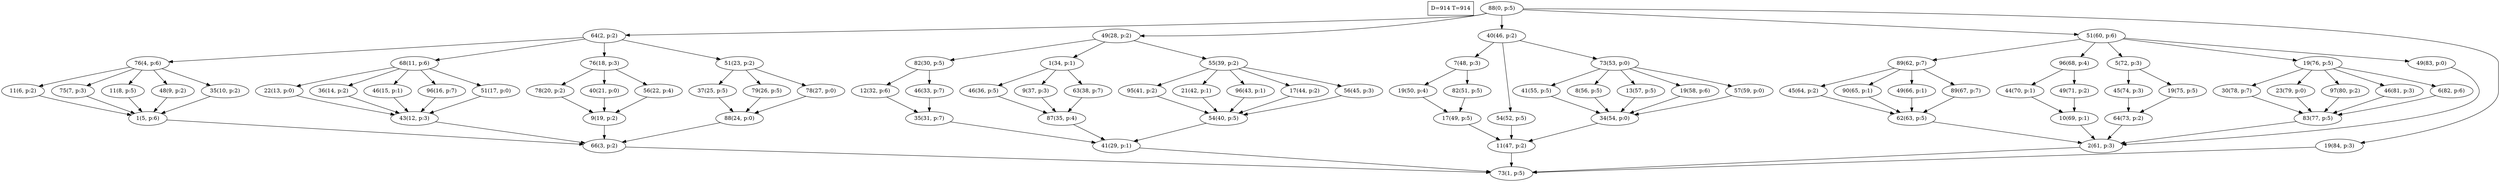digraph Task {
i [shape=box, label="D=914 T=914"]; 
0 [label="88(0, p:5)"];
1 [label="73(1, p:5)"];
2 [label="64(2, p:2)"];
3 [label="66(3, p:2)"];
4 [label="76(4, p:6)"];
5 [label="1(5, p:6)"];
6 [label="11(6, p:2)"];
7 [label="75(7, p:3)"];
8 [label="11(8, p:5)"];
9 [label="48(9, p:2)"];
10 [label="35(10, p:2)"];
11 [label="68(11, p:6)"];
12 [label="43(12, p:3)"];
13 [label="22(13, p:0)"];
14 [label="36(14, p:2)"];
15 [label="46(15, p:1)"];
16 [label="96(16, p:7)"];
17 [label="51(17, p:0)"];
18 [label="76(18, p:3)"];
19 [label="9(19, p:2)"];
20 [label="78(20, p:2)"];
21 [label="40(21, p:0)"];
22 [label="56(22, p:4)"];
23 [label="51(23, p:2)"];
24 [label="88(24, p:0)"];
25 [label="37(25, p:5)"];
26 [label="79(26, p:5)"];
27 [label="78(27, p:0)"];
28 [label="49(28, p:2)"];
29 [label="41(29, p:1)"];
30 [label="82(30, p:5)"];
31 [label="35(31, p:7)"];
32 [label="12(32, p:6)"];
33 [label="46(33, p:7)"];
34 [label="1(34, p:1)"];
35 [label="87(35, p:4)"];
36 [label="46(36, p:5)"];
37 [label="9(37, p:3)"];
38 [label="63(38, p:7)"];
39 [label="55(39, p:2)"];
40 [label="54(40, p:5)"];
41 [label="95(41, p:2)"];
42 [label="21(42, p:1)"];
43 [label="96(43, p:1)"];
44 [label="17(44, p:2)"];
45 [label="56(45, p:3)"];
46 [label="40(46, p:2)"];
47 [label="11(47, p:2)"];
48 [label="7(48, p:3)"];
49 [label="17(49, p:5)"];
50 [label="19(50, p:4)"];
51 [label="82(51, p:5)"];
52 [label="54(52, p:5)"];
53 [label="73(53, p:0)"];
54 [label="34(54, p:0)"];
55 [label="41(55, p:5)"];
56 [label="8(56, p:5)"];
57 [label="13(57, p:5)"];
58 [label="19(58, p:6)"];
59 [label="57(59, p:0)"];
60 [label="51(60, p:6)"];
61 [label="2(61, p:3)"];
62 [label="89(62, p:7)"];
63 [label="62(63, p:5)"];
64 [label="45(64, p:2)"];
65 [label="90(65, p:1)"];
66 [label="49(66, p:1)"];
67 [label="89(67, p:7)"];
68 [label="96(68, p:4)"];
69 [label="10(69, p:1)"];
70 [label="44(70, p:1)"];
71 [label="49(71, p:2)"];
72 [label="5(72, p:3)"];
73 [label="64(73, p:2)"];
74 [label="45(74, p:3)"];
75 [label="19(75, p:5)"];
76 [label="19(76, p:5)"];
77 [label="83(77, p:5)"];
78 [label="30(78, p:7)"];
79 [label="23(79, p:0)"];
80 [label="97(80, p:2)"];
81 [label="46(81, p:3)"];
82 [label="6(82, p:6)"];
83 [label="49(83, p:0)"];
84 [label="19(84, p:3)"];
0 -> 2;
0 -> 28;
0 -> 46;
0 -> 60;
0 -> 84;
2 -> 4;
2 -> 11;
2 -> 18;
2 -> 23;
3 -> 1;
4 -> 6;
4 -> 7;
4 -> 8;
4 -> 9;
4 -> 10;
5 -> 3;
6 -> 5;
7 -> 5;
8 -> 5;
9 -> 5;
10 -> 5;
11 -> 13;
11 -> 14;
11 -> 15;
11 -> 16;
11 -> 17;
12 -> 3;
13 -> 12;
14 -> 12;
15 -> 12;
16 -> 12;
17 -> 12;
18 -> 20;
18 -> 21;
18 -> 22;
19 -> 3;
20 -> 19;
21 -> 19;
22 -> 19;
23 -> 25;
23 -> 26;
23 -> 27;
24 -> 3;
25 -> 24;
26 -> 24;
27 -> 24;
28 -> 30;
28 -> 34;
28 -> 39;
29 -> 1;
30 -> 32;
30 -> 33;
31 -> 29;
32 -> 31;
33 -> 31;
34 -> 36;
34 -> 37;
34 -> 38;
35 -> 29;
36 -> 35;
37 -> 35;
38 -> 35;
39 -> 41;
39 -> 42;
39 -> 43;
39 -> 44;
39 -> 45;
40 -> 29;
41 -> 40;
42 -> 40;
43 -> 40;
44 -> 40;
45 -> 40;
46 -> 48;
46 -> 52;
46 -> 53;
47 -> 1;
48 -> 50;
48 -> 51;
49 -> 47;
50 -> 49;
51 -> 49;
52 -> 47;
53 -> 55;
53 -> 56;
53 -> 57;
53 -> 58;
53 -> 59;
54 -> 47;
55 -> 54;
56 -> 54;
57 -> 54;
58 -> 54;
59 -> 54;
60 -> 62;
60 -> 68;
60 -> 72;
60 -> 76;
60 -> 83;
61 -> 1;
62 -> 64;
62 -> 65;
62 -> 66;
62 -> 67;
63 -> 61;
64 -> 63;
65 -> 63;
66 -> 63;
67 -> 63;
68 -> 70;
68 -> 71;
69 -> 61;
70 -> 69;
71 -> 69;
72 -> 74;
72 -> 75;
73 -> 61;
74 -> 73;
75 -> 73;
76 -> 78;
76 -> 79;
76 -> 80;
76 -> 81;
76 -> 82;
77 -> 61;
78 -> 77;
79 -> 77;
80 -> 77;
81 -> 77;
82 -> 77;
83 -> 61;
84 -> 1;
}